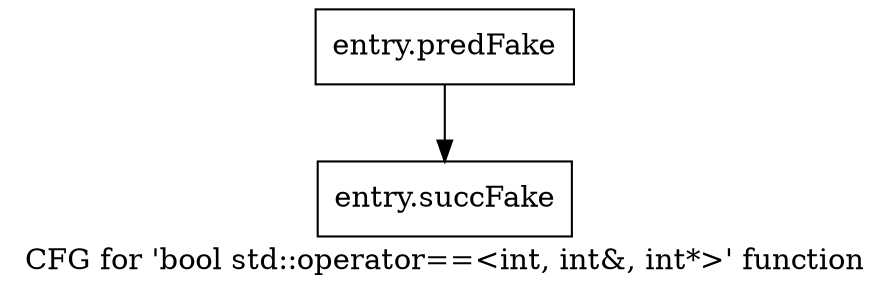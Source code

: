 digraph "CFG for 'bool std::operator==\<int, int&, int*\>' function" {
	label="CFG for 'bool std::operator==\<int, int&, int*\>' function";

	Node0x49adb10 [shape=record,filename="",linenumber="",label="{entry.predFake}"];
	Node0x49adb10 -> Node0x49549c0[ callList="" memoryops="" filename="/proj/xbuilds/2019.2_0801_1/installs/lin64/Vivado/HEAD/tps/lnx64/gcc-6.2.0/lib/gcc/x86_64-pc-linux-gnu/6.2.0/../../../../include/c++/6.2.0/bits/stl_deque.h"];
	Node0x49549c0 [shape=record,filename="/proj/xbuilds/2019.2_0801_1/installs/lin64/Vivado/HEAD/tps/lnx64/gcc-6.2.0/lib/gcc/x86_64-pc-linux-gnu/6.2.0/../../../../include/c++/6.2.0/bits/stl_deque.h",linenumber="267",label="{entry.succFake}"];
}
